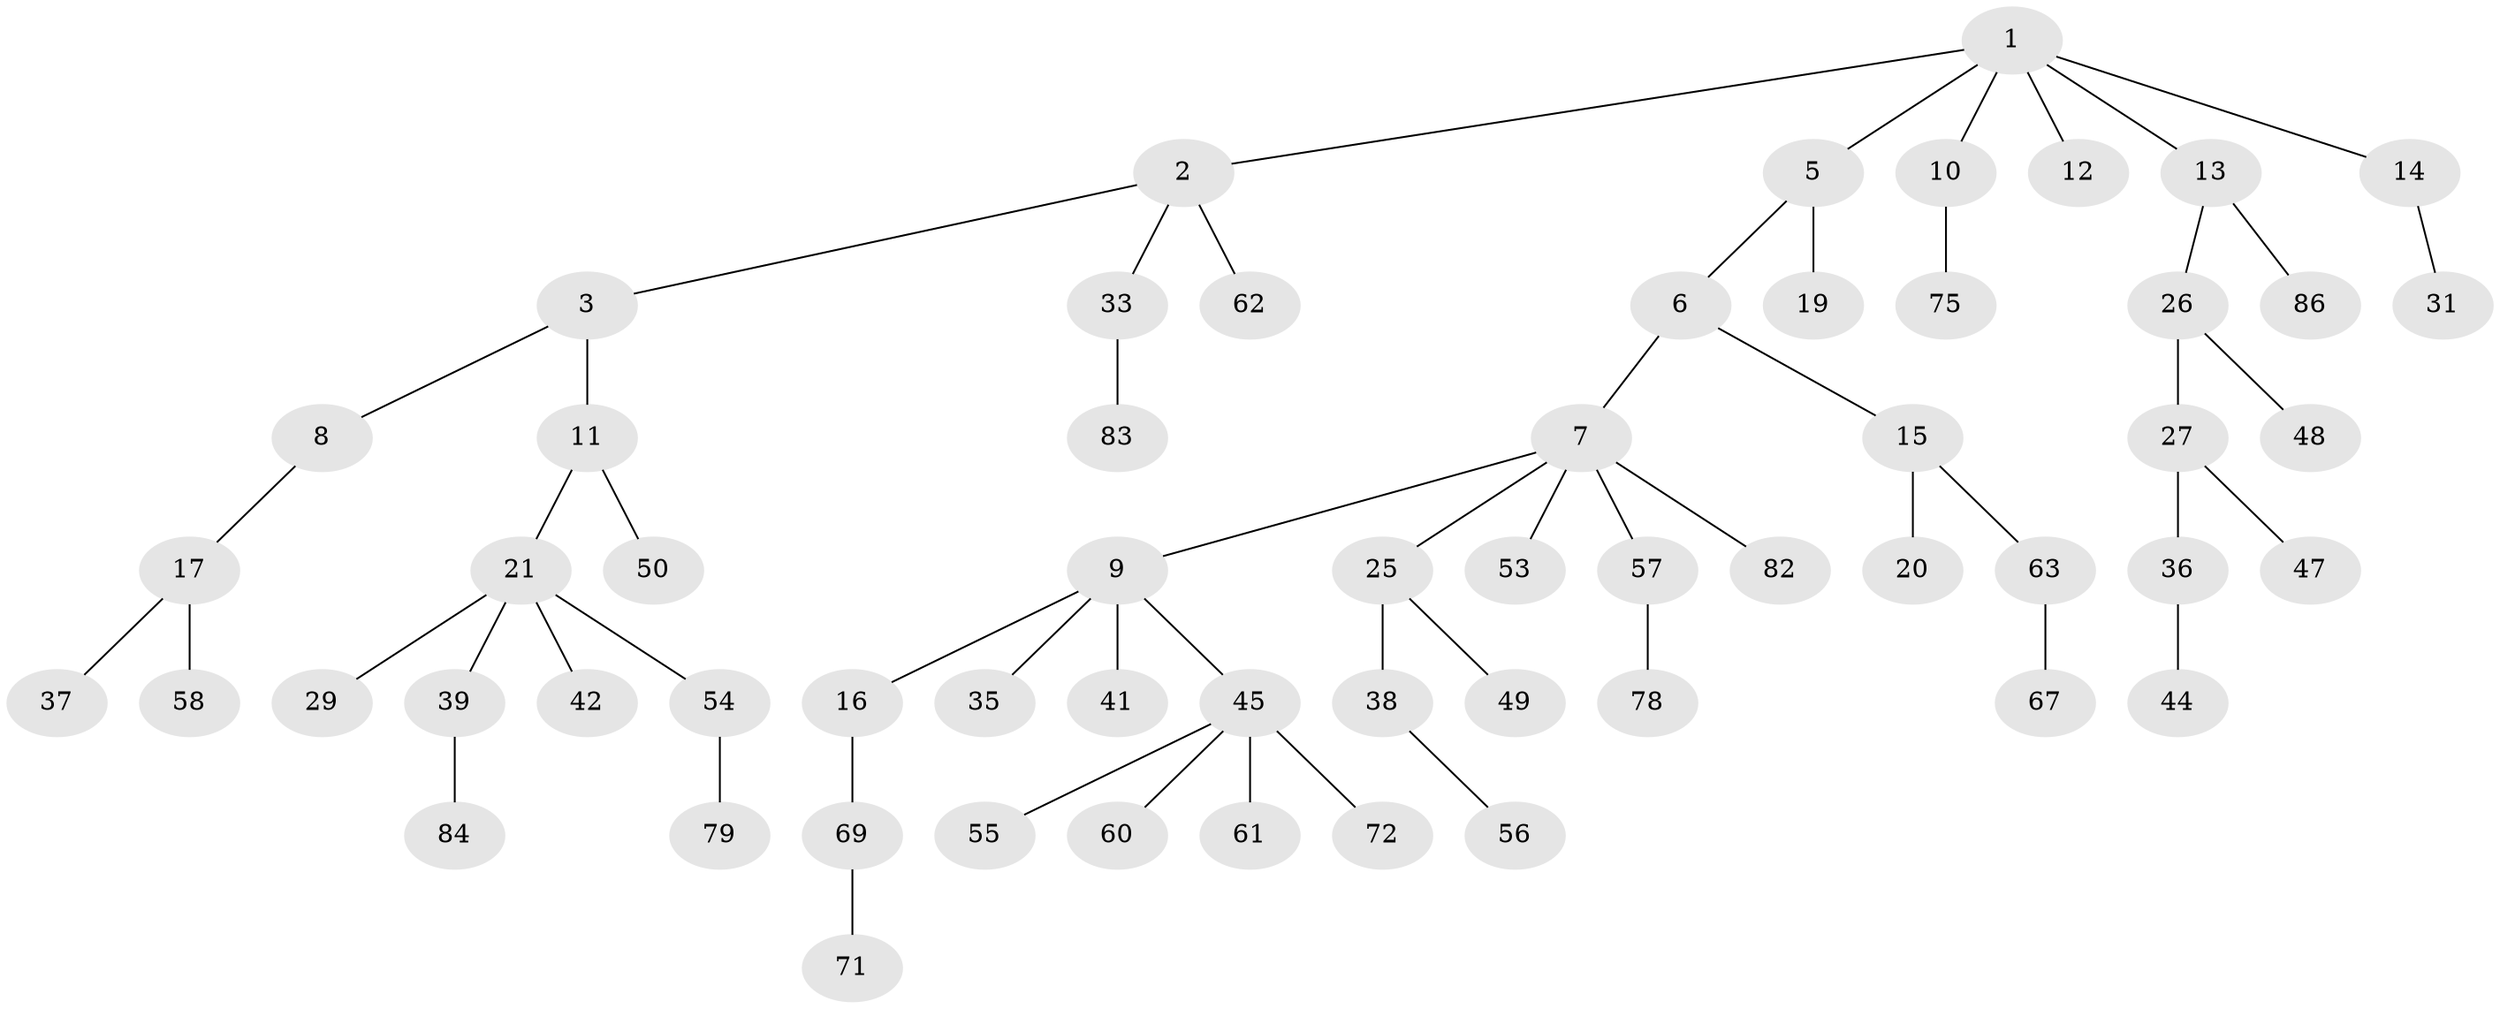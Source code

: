 // original degree distribution, {4: 0.10465116279069768, 3: 0.12790697674418605, 6: 0.03488372093023256, 2: 0.23255813953488372, 1: 0.5}
// Generated by graph-tools (version 1.1) at 2025/42/03/06/25 10:42:04]
// undirected, 59 vertices, 58 edges
graph export_dot {
graph [start="1"]
  node [color=gray90,style=filled];
  1 [super="+4"];
  2 [super="+40"];
  3;
  5 [super="+32"];
  6 [super="+23"];
  7 [super="+28"];
  8;
  9 [super="+76"];
  10 [super="+18"];
  11 [super="+22"];
  12;
  13 [super="+80"];
  14;
  15 [super="+51"];
  16 [super="+30"];
  17 [super="+46"];
  19;
  20;
  21 [super="+24"];
  25 [super="+34"];
  26 [super="+65"];
  27 [super="+66"];
  29 [super="+68"];
  31;
  33 [super="+43"];
  35;
  36 [super="+85"];
  37;
  38 [super="+64"];
  39 [super="+73"];
  41 [super="+74"];
  42;
  44;
  45 [super="+52"];
  47 [super="+59"];
  48;
  49;
  50;
  53;
  54;
  55;
  56;
  57;
  58;
  60 [super="+70"];
  61;
  62;
  63 [super="+77"];
  67;
  69 [super="+81"];
  71;
  72;
  75;
  78;
  79;
  82;
  83;
  84;
  86;
  1 -- 2;
  1 -- 10;
  1 -- 13;
  1 -- 12;
  1 -- 5;
  1 -- 14;
  2 -- 3;
  2 -- 33;
  2 -- 62;
  3 -- 8;
  3 -- 11;
  5 -- 6;
  5 -- 19;
  6 -- 7;
  6 -- 15;
  7 -- 9;
  7 -- 25;
  7 -- 57;
  7 -- 82;
  7 -- 53;
  8 -- 17;
  9 -- 16;
  9 -- 35;
  9 -- 41;
  9 -- 45;
  10 -- 75;
  11 -- 21;
  11 -- 50;
  13 -- 26;
  13 -- 86;
  14 -- 31;
  15 -- 20;
  15 -- 63;
  16 -- 69;
  17 -- 37;
  17 -- 58;
  21 -- 39;
  21 -- 54;
  21 -- 42;
  21 -- 29;
  25 -- 38;
  25 -- 49;
  26 -- 27;
  26 -- 48;
  27 -- 36;
  27 -- 47;
  33 -- 83;
  36 -- 44;
  38 -- 56;
  39 -- 84;
  45 -- 55;
  45 -- 60;
  45 -- 61;
  45 -- 72;
  54 -- 79;
  57 -- 78;
  63 -- 67;
  69 -- 71;
}
